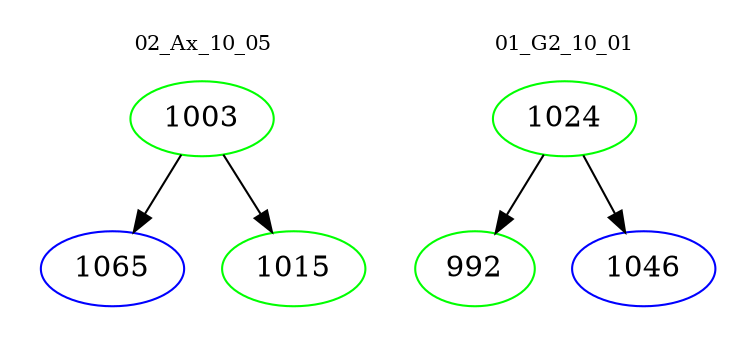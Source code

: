 digraph{
subgraph cluster_0 {
color = white
label = "02_Ax_10_05";
fontsize=10;
T0_1003 [label="1003", color="green"]
T0_1003 -> T0_1065 [color="black"]
T0_1065 [label="1065", color="blue"]
T0_1003 -> T0_1015 [color="black"]
T0_1015 [label="1015", color="green"]
}
subgraph cluster_1 {
color = white
label = "01_G2_10_01";
fontsize=10;
T1_1024 [label="1024", color="green"]
T1_1024 -> T1_992 [color="black"]
T1_992 [label="992", color="green"]
T1_1024 -> T1_1046 [color="black"]
T1_1046 [label="1046", color="blue"]
}
}
